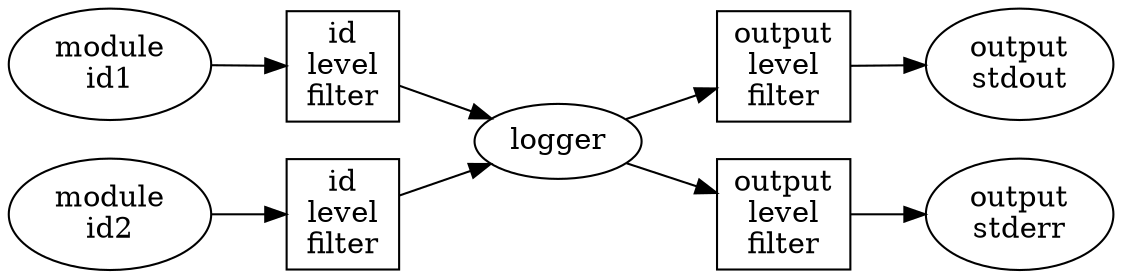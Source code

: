 digraph logger_flow {
  rankdir=LR;

  module_1 [shape=ellipse, label="module\nid1"];
  module_2 [shape=ellipse, label="module\nid2"];
  input_level_filter_1 [shape=box, label="id\nlevel\nfilter"];
  input_level_filter_2 [shape=box, label="id\nlevel\nfilter"];
  logger [shape=ellipse, label="logger"];
  output_level_filter_1 [shape=box, label="output\nlevel\nfilter"];
  output_level_filter_2 [shape=box, label="output\nlevel\nfilter"];
  output_1 [shape=ellipse, label="output\nstdout"];
  output_2 [shape=ellipse, label="output\nstderr"];

  module_1 -> input_level_filter_1 -> logger;
  module_2 -> input_level_filter_2 -> logger;
  logger -> output_level_filter_1 -> output_1;
  logger -> output_level_filter_2 -> output_2;
}
